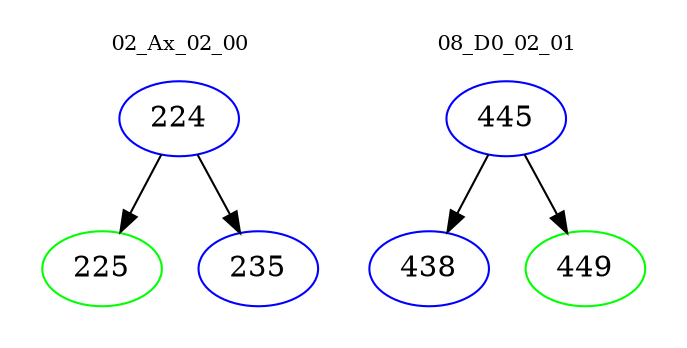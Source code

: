 digraph{
subgraph cluster_0 {
color = white
label = "02_Ax_02_00";
fontsize=10;
T0_224 [label="224", color="blue"]
T0_224 -> T0_225 [color="black"]
T0_225 [label="225", color="green"]
T0_224 -> T0_235 [color="black"]
T0_235 [label="235", color="blue"]
}
subgraph cluster_1 {
color = white
label = "08_D0_02_01";
fontsize=10;
T1_445 [label="445", color="blue"]
T1_445 -> T1_438 [color="black"]
T1_438 [label="438", color="blue"]
T1_445 -> T1_449 [color="black"]
T1_449 [label="449", color="green"]
}
}

